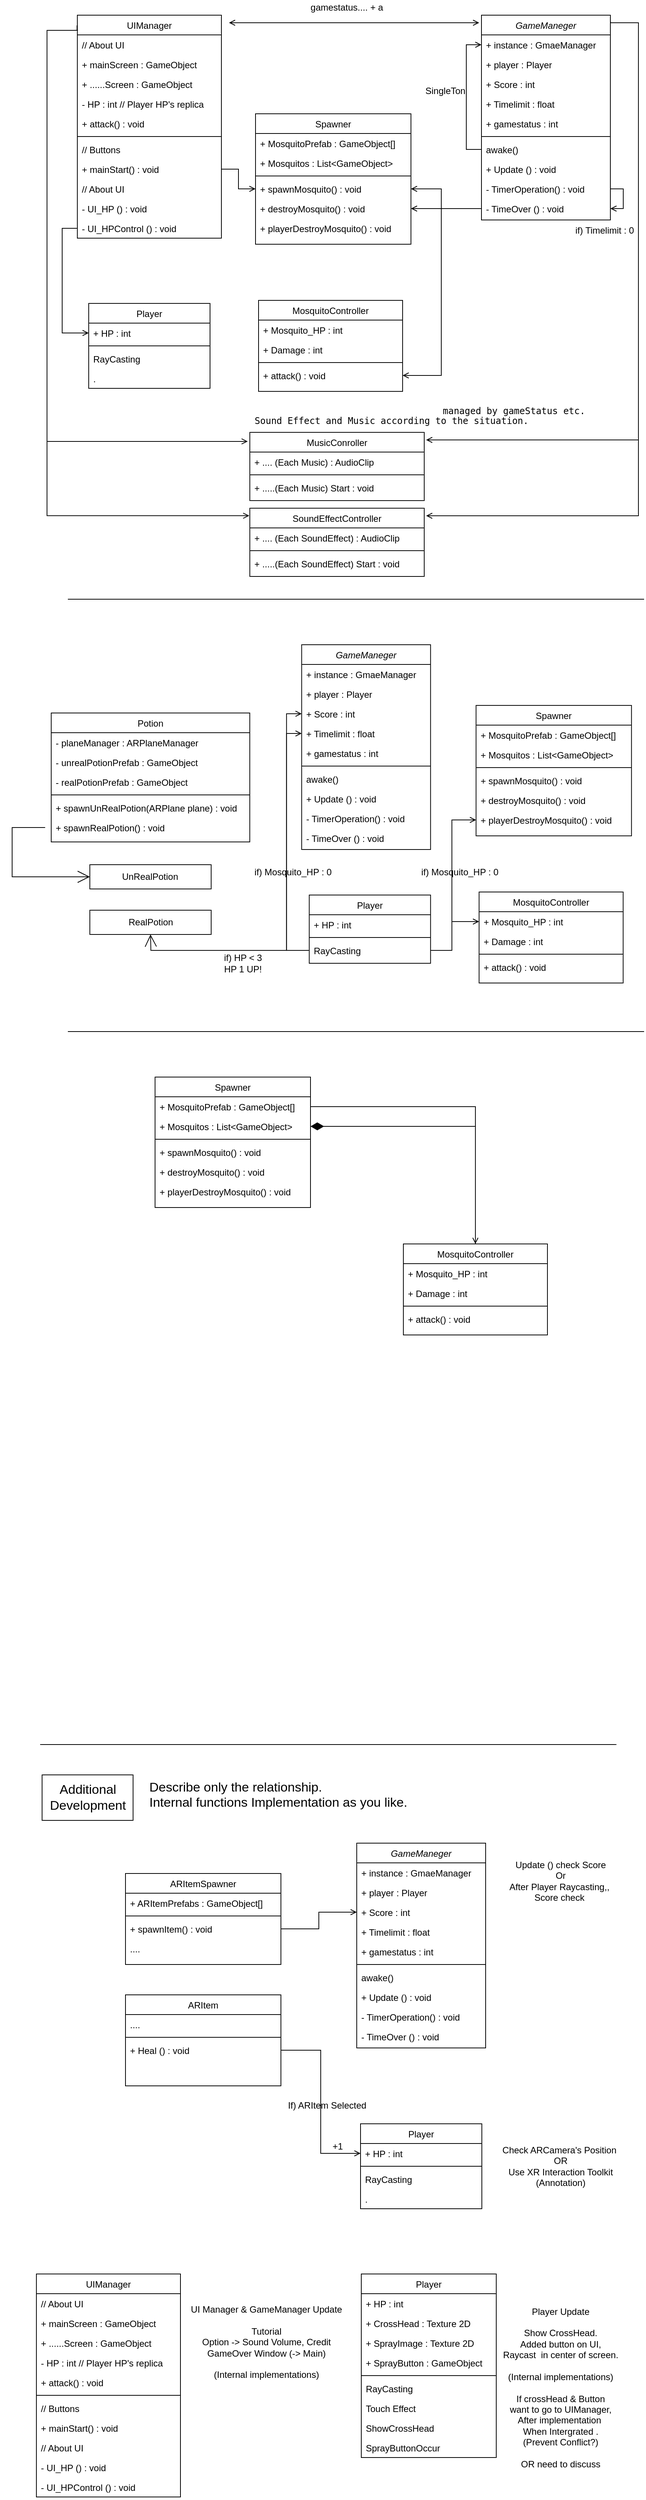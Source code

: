 <mxfile version="17.4.6" type="device"><diagram id="C5RBs43oDa-KdzZeNtuy" name="Page-1"><mxGraphModel dx="1873" dy="963" grid="1" gridSize="10" guides="1" tooltips="1" connect="1" arrows="1" fold="1" page="1" pageScale="1" pageWidth="827" pageHeight="1169" math="0" shadow="0"><root><mxCell id="WIyWlLk6GJQsqaUBKTNV-0"/><mxCell id="WIyWlLk6GJQsqaUBKTNV-1" parent="WIyWlLk6GJQsqaUBKTNV-0"/><mxCell id="GzwXO7MtgeSFmFhWoJZB-12" value="GameManeger" style="swimlane;fontStyle=2;align=center;verticalAlign=top;childLayout=stackLayout;horizontal=1;startSize=26;horizontalStack=0;resizeParent=1;resizeLast=0;collapsible=1;marginBottom=0;rounded=0;shadow=0;strokeWidth=1;" parent="WIyWlLk6GJQsqaUBKTNV-1" vertex="1"><mxGeometry x="613" y="60" width="170" height="270" as="geometry"><mxRectangle x="230" y="140" width="160" height="26" as="alternateBounds"/></mxGeometry></mxCell><mxCell id="_W3kOw1v5dfcU3auo6N9-0" style="edgeStyle=orthogonalEdgeStyle;rounded=0;orthogonalLoop=1;jettySize=auto;html=1;entryX=0;entryY=0.5;entryDx=0;entryDy=0;startArrow=open;startFill=0;endArrow=none;endFill=0;" parent="GzwXO7MtgeSFmFhWoJZB-12" source="GzwXO7MtgeSFmFhWoJZB-13" target="GzwXO7MtgeSFmFhWoJZB-19" edge="1"><mxGeometry relative="1" as="geometry"/></mxCell><mxCell id="GzwXO7MtgeSFmFhWoJZB-13" value="+ instance : GmaeManager" style="text;align=left;verticalAlign=top;spacingLeft=4;spacingRight=4;overflow=hidden;rotatable=0;points=[[0,0.5],[1,0.5]];portConstraint=eastwest;rounded=0;shadow=0;html=0;" parent="GzwXO7MtgeSFmFhWoJZB-12" vertex="1"><mxGeometry y="26" width="170" height="26" as="geometry"/></mxCell><mxCell id="GzwXO7MtgeSFmFhWoJZB-14" value="+ player : Player" style="text;align=left;verticalAlign=top;spacingLeft=4;spacingRight=4;overflow=hidden;rotatable=0;points=[[0,0.5],[1,0.5]];portConstraint=eastwest;" parent="GzwXO7MtgeSFmFhWoJZB-12" vertex="1"><mxGeometry y="52" width="170" height="26" as="geometry"/></mxCell><mxCell id="GzwXO7MtgeSFmFhWoJZB-15" value="+ Score : int " style="text;align=left;verticalAlign=top;spacingLeft=4;spacingRight=4;overflow=hidden;rotatable=0;points=[[0,0.5],[1,0.5]];portConstraint=eastwest;rounded=0;shadow=0;html=0;" parent="GzwXO7MtgeSFmFhWoJZB-12" vertex="1"><mxGeometry y="78" width="170" height="26" as="geometry"/></mxCell><mxCell id="GzwXO7MtgeSFmFhWoJZB-16" value="+ Timelimit : float" style="text;align=left;verticalAlign=top;spacingLeft=4;spacingRight=4;overflow=hidden;rotatable=0;points=[[0,0.5],[1,0.5]];portConstraint=eastwest;rounded=0;shadow=0;html=0;" parent="GzwXO7MtgeSFmFhWoJZB-12" vertex="1"><mxGeometry y="104" width="170" height="26" as="geometry"/></mxCell><mxCell id="GzwXO7MtgeSFmFhWoJZB-17" value="+ gamestatus : int" style="text;align=left;verticalAlign=top;spacingLeft=4;spacingRight=4;overflow=hidden;rotatable=0;points=[[0,0.5],[1,0.5]];portConstraint=eastwest;rounded=0;shadow=0;html=0;" parent="GzwXO7MtgeSFmFhWoJZB-12" vertex="1"><mxGeometry y="130" width="170" height="26" as="geometry"/></mxCell><mxCell id="GzwXO7MtgeSFmFhWoJZB-18" value="" style="line;html=1;strokeWidth=1;align=left;verticalAlign=middle;spacingTop=-1;spacingLeft=3;spacingRight=3;rotatable=0;labelPosition=right;points=[];portConstraint=eastwest;" parent="GzwXO7MtgeSFmFhWoJZB-12" vertex="1"><mxGeometry y="156" width="170" height="8" as="geometry"/></mxCell><mxCell id="GzwXO7MtgeSFmFhWoJZB-19" value="awake() &#xA;" style="text;align=left;verticalAlign=top;spacingLeft=4;spacingRight=4;overflow=hidden;rotatable=0;points=[[0,0.5],[1,0.5]];portConstraint=eastwest;" parent="GzwXO7MtgeSFmFhWoJZB-12" vertex="1"><mxGeometry y="164" width="170" height="26" as="geometry"/></mxCell><mxCell id="GzwXO7MtgeSFmFhWoJZB-20" value="+ Update () : void" style="text;align=left;verticalAlign=top;spacingLeft=4;spacingRight=4;overflow=hidden;rotatable=0;points=[[0,0.5],[1,0.5]];portConstraint=eastwest;" parent="GzwXO7MtgeSFmFhWoJZB-12" vertex="1"><mxGeometry y="190" width="170" height="26" as="geometry"/></mxCell><mxCell id="c-_JR8NXMu6_77BY0FN6-17" style="edgeStyle=orthogonalEdgeStyle;rounded=0;orthogonalLoop=1;jettySize=auto;html=1;entryX=1;entryY=0.5;entryDx=0;entryDy=0;startArrow=none;startFill=0;endArrow=open;endFill=0;exitX=1;exitY=0.5;exitDx=0;exitDy=0;" parent="GzwXO7MtgeSFmFhWoJZB-12" source="GzwXO7MtgeSFmFhWoJZB-21" target="GzwXO7MtgeSFmFhWoJZB-22" edge="1"><mxGeometry relative="1" as="geometry"><Array as="points"><mxPoint x="187" y="229"/><mxPoint x="187" y="255"/></Array></mxGeometry></mxCell><mxCell id="GzwXO7MtgeSFmFhWoJZB-21" value="- TimerOperation() : void" style="text;align=left;verticalAlign=top;spacingLeft=4;spacingRight=4;overflow=hidden;rotatable=0;points=[[0,0.5],[1,0.5]];portConstraint=eastwest;" parent="GzwXO7MtgeSFmFhWoJZB-12" vertex="1"><mxGeometry y="216" width="170" height="26" as="geometry"/></mxCell><mxCell id="GzwXO7MtgeSFmFhWoJZB-22" value="- TimeOver () : void" style="text;align=left;verticalAlign=top;spacingLeft=4;spacingRight=4;overflow=hidden;rotatable=0;points=[[0,0.5],[1,0.5]];portConstraint=eastwest;" parent="GzwXO7MtgeSFmFhWoJZB-12" vertex="1"><mxGeometry y="242" width="170" height="26" as="geometry"/></mxCell><mxCell id="GzwXO7MtgeSFmFhWoJZB-24" value="Player" style="swimlane;fontStyle=0;align=center;verticalAlign=top;childLayout=stackLayout;horizontal=1;startSize=26;horizontalStack=0;resizeParent=1;resizeLast=0;collapsible=1;marginBottom=0;rounded=0;shadow=0;strokeWidth=1;" parent="WIyWlLk6GJQsqaUBKTNV-1" vertex="1"><mxGeometry x="95" y="440" width="160" height="112" as="geometry"><mxRectangle x="130" y="380" width="160" height="26" as="alternateBounds"/></mxGeometry></mxCell><mxCell id="GzwXO7MtgeSFmFhWoJZB-25" value="+ HP : int" style="text;align=left;verticalAlign=top;spacingLeft=4;spacingRight=4;overflow=hidden;rotatable=0;points=[[0,0.5],[1,0.5]];portConstraint=eastwest;" parent="GzwXO7MtgeSFmFhWoJZB-24" vertex="1"><mxGeometry y="26" width="160" height="26" as="geometry"/></mxCell><mxCell id="GzwXO7MtgeSFmFhWoJZB-26" value="" style="line;html=1;strokeWidth=1;align=left;verticalAlign=middle;spacingTop=-1;spacingLeft=3;spacingRight=3;rotatable=0;labelPosition=right;points=[];portConstraint=eastwest;" parent="GzwXO7MtgeSFmFhWoJZB-24" vertex="1"><mxGeometry y="52" width="160" height="8" as="geometry"/></mxCell><mxCell id="GzwXO7MtgeSFmFhWoJZB-27" value="RayCasting" style="text;align=left;verticalAlign=top;spacingLeft=4;spacingRight=4;overflow=hidden;rotatable=0;points=[[0,0.5],[1,0.5]];portConstraint=eastwest;" parent="GzwXO7MtgeSFmFhWoJZB-24" vertex="1"><mxGeometry y="60" width="160" height="26" as="geometry"/></mxCell><mxCell id="GzwXO7MtgeSFmFhWoJZB-28" value="." style="text;align=left;verticalAlign=top;spacingLeft=4;spacingRight=4;overflow=hidden;rotatable=0;points=[[0,0.5],[1,0.5]];portConstraint=eastwest;" parent="GzwXO7MtgeSFmFhWoJZB-24" vertex="1"><mxGeometry y="86" width="160" height="26" as="geometry"/></mxCell><mxCell id="GzwXO7MtgeSFmFhWoJZB-29" value="MosquitoController" style="swimlane;fontStyle=0;align=center;verticalAlign=top;childLayout=stackLayout;horizontal=1;startSize=26;horizontalStack=0;resizeParent=1;resizeLast=0;collapsible=1;marginBottom=0;rounded=0;shadow=0;strokeWidth=1;" parent="WIyWlLk6GJQsqaUBKTNV-1" vertex="1"><mxGeometry x="319" y="436" width="190" height="120" as="geometry"><mxRectangle x="340" y="380" width="170" height="26" as="alternateBounds"/></mxGeometry></mxCell><mxCell id="GzwXO7MtgeSFmFhWoJZB-30" value="+ Mosquito_HP : int" style="text;align=left;verticalAlign=top;spacingLeft=4;spacingRight=4;overflow=hidden;rotatable=0;points=[[0,0.5],[1,0.5]];portConstraint=eastwest;" parent="GzwXO7MtgeSFmFhWoJZB-29" vertex="1"><mxGeometry y="26" width="190" height="26" as="geometry"/></mxCell><mxCell id="GzwXO7MtgeSFmFhWoJZB-31" value="+ Damage : int" style="text;align=left;verticalAlign=top;spacingLeft=4;spacingRight=4;overflow=hidden;rotatable=0;points=[[0,0.5],[1,0.5]];portConstraint=eastwest;" parent="GzwXO7MtgeSFmFhWoJZB-29" vertex="1"><mxGeometry y="52" width="190" height="26" as="geometry"/></mxCell><mxCell id="GzwXO7MtgeSFmFhWoJZB-32" value="" style="line;html=1;strokeWidth=1;align=left;verticalAlign=middle;spacingTop=-1;spacingLeft=3;spacingRight=3;rotatable=0;labelPosition=right;points=[];portConstraint=eastwest;" parent="GzwXO7MtgeSFmFhWoJZB-29" vertex="1"><mxGeometry y="78" width="190" height="8" as="geometry"/></mxCell><mxCell id="GzwXO7MtgeSFmFhWoJZB-33" value="+ attack() : void" style="text;align=left;verticalAlign=top;spacingLeft=4;spacingRight=4;overflow=hidden;rotatable=0;points=[[0,0.5],[1,0.5]];portConstraint=eastwest;" parent="GzwXO7MtgeSFmFhWoJZB-29" vertex="1"><mxGeometry y="86" width="190" height="26" as="geometry"/></mxCell><mxCell id="GzwXO7MtgeSFmFhWoJZB-43" value="if) Timelimit : 0" style="text;html=1;align=center;verticalAlign=middle;resizable=0;points=[];autosize=1;strokeColor=none;fillColor=none;" parent="WIyWlLk6GJQsqaUBKTNV-1" vertex="1"><mxGeometry x="730" y="334" width="90" height="20" as="geometry"/></mxCell><mxCell id="_W3kOw1v5dfcU3auo6N9-1" value="SingleTon" style="text;html=1;align=center;verticalAlign=middle;resizable=0;points=[];autosize=1;strokeColor=none;fillColor=none;" parent="WIyWlLk6GJQsqaUBKTNV-1" vertex="1"><mxGeometry x="530" y="150" width="70" height="20" as="geometry"/></mxCell><mxCell id="_W3kOw1v5dfcU3auo6N9-4" value="UIManager" style="swimlane;fontStyle=0;align=center;verticalAlign=top;childLayout=stackLayout;horizontal=1;startSize=26;horizontalStack=0;resizeParent=1;resizeLast=0;collapsible=1;marginBottom=0;rounded=0;shadow=0;strokeWidth=1;" parent="WIyWlLk6GJQsqaUBKTNV-1" vertex="1"><mxGeometry x="80" y="60" width="190" height="294" as="geometry"><mxRectangle x="340" y="380" width="170" height="26" as="alternateBounds"/></mxGeometry></mxCell><mxCell id="_W3kOw1v5dfcU3auo6N9-5" value="// About UI" style="text;align=left;verticalAlign=top;spacingLeft=4;spacingRight=4;overflow=hidden;rotatable=0;points=[[0,0.5],[1,0.5]];portConstraint=eastwest;" parent="_W3kOw1v5dfcU3auo6N9-4" vertex="1"><mxGeometry y="26" width="190" height="26" as="geometry"/></mxCell><mxCell id="_W3kOw1v5dfcU3auo6N9-6" value="+ mainScreen : GameObject" style="text;align=left;verticalAlign=top;spacingLeft=4;spacingRight=4;overflow=hidden;rotatable=0;points=[[0,0.5],[1,0.5]];portConstraint=eastwest;" parent="_W3kOw1v5dfcU3auo6N9-4" vertex="1"><mxGeometry y="52" width="190" height="26" as="geometry"/></mxCell><mxCell id="_W3kOw1v5dfcU3auo6N9-8" value="+ ......Screen : GameObject " style="text;align=left;verticalAlign=top;spacingLeft=4;spacingRight=4;overflow=hidden;rotatable=0;points=[[0,0.5],[1,0.5]];portConstraint=eastwest;" parent="_W3kOw1v5dfcU3auo6N9-4" vertex="1"><mxGeometry y="78" width="190" height="26" as="geometry"/></mxCell><mxCell id="_W3kOw1v5dfcU3auo6N9-10" value="- HP : int // Player HP's replica" style="text;align=left;verticalAlign=top;spacingLeft=4;spacingRight=4;overflow=hidden;rotatable=0;points=[[0,0.5],[1,0.5]];portConstraint=eastwest;" parent="_W3kOw1v5dfcU3auo6N9-4" vertex="1"><mxGeometry y="104" width="190" height="26" as="geometry"/></mxCell><mxCell id="_W3kOw1v5dfcU3auo6N9-11" value="+ attack() : void" style="text;align=left;verticalAlign=top;spacingLeft=4;spacingRight=4;overflow=hidden;rotatable=0;points=[[0,0.5],[1,0.5]];portConstraint=eastwest;" parent="_W3kOw1v5dfcU3auo6N9-4" vertex="1"><mxGeometry y="130" width="190" height="26" as="geometry"/></mxCell><mxCell id="_W3kOw1v5dfcU3auo6N9-7" value="" style="line;html=1;strokeWidth=1;align=left;verticalAlign=middle;spacingTop=-1;spacingLeft=3;spacingRight=3;rotatable=0;labelPosition=right;points=[];portConstraint=eastwest;" parent="_W3kOw1v5dfcU3auo6N9-4" vertex="1"><mxGeometry y="156" width="190" height="8" as="geometry"/></mxCell><mxCell id="_W3kOw1v5dfcU3auo6N9-12" value="// Buttons" style="text;align=left;verticalAlign=top;spacingLeft=4;spacingRight=4;overflow=hidden;rotatable=0;points=[[0,0.5],[1,0.5]];portConstraint=eastwest;" parent="_W3kOw1v5dfcU3auo6N9-4" vertex="1"><mxGeometry y="164" width="190" height="26" as="geometry"/></mxCell><mxCell id="c-_JR8NXMu6_77BY0FN6-9" value="+ mainStart() : void" style="text;align=left;verticalAlign=top;spacingLeft=4;spacingRight=4;overflow=hidden;rotatable=0;points=[[0,0.5],[1,0.5]];portConstraint=eastwest;" parent="_W3kOw1v5dfcU3auo6N9-4" vertex="1"><mxGeometry y="190" width="190" height="26" as="geometry"/></mxCell><mxCell id="_W3kOw1v5dfcU3auo6N9-14" value="// About UI" style="text;align=left;verticalAlign=top;spacingLeft=4;spacingRight=4;overflow=hidden;rotatable=0;points=[[0,0.5],[1,0.5]];portConstraint=eastwest;" parent="_W3kOw1v5dfcU3auo6N9-4" vertex="1"><mxGeometry y="216" width="190" height="26" as="geometry"/></mxCell><mxCell id="_W3kOw1v5dfcU3auo6N9-15" value="- UI_HP () : void" style="text;align=left;verticalAlign=top;spacingLeft=4;spacingRight=4;overflow=hidden;rotatable=0;points=[[0,0.5],[1,0.5]];portConstraint=eastwest;" parent="_W3kOw1v5dfcU3auo6N9-4" vertex="1"><mxGeometry y="242" width="190" height="26" as="geometry"/></mxCell><mxCell id="_W3kOw1v5dfcU3auo6N9-16" value="- UI_HPControl () : void" style="text;align=left;verticalAlign=top;spacingLeft=4;spacingRight=4;overflow=hidden;rotatable=0;points=[[0,0.5],[1,0.5]];portConstraint=eastwest;" parent="_W3kOw1v5dfcU3auo6N9-4" vertex="1"><mxGeometry y="268" width="190" height="26" as="geometry"/></mxCell><mxCell id="c-_JR8NXMu6_77BY0FN6-0" value="gamestatus.... + a" style="text;html=1;align=center;verticalAlign=middle;resizable=0;points=[];autosize=1;strokeColor=none;fillColor=none;" parent="WIyWlLk6GJQsqaUBKTNV-1" vertex="1"><mxGeometry x="380" y="40" width="110" height="20" as="geometry"/></mxCell><mxCell id="c-_JR8NXMu6_77BY0FN6-1" style="edgeStyle=orthogonalEdgeStyle;rounded=0;orthogonalLoop=1;jettySize=auto;html=1;entryX=0;entryY=0.5;entryDx=0;entryDy=0;startArrow=none;startFill=0;endArrow=open;endFill=0;" parent="WIyWlLk6GJQsqaUBKTNV-1" source="_W3kOw1v5dfcU3auo6N9-16" target="GzwXO7MtgeSFmFhWoJZB-25" edge="1"><mxGeometry relative="1" as="geometry"/></mxCell><mxCell id="c-_JR8NXMu6_77BY0FN6-2" value="Spawner" style="swimlane;fontStyle=0;align=center;verticalAlign=top;childLayout=stackLayout;horizontal=1;startSize=26;horizontalStack=0;resizeParent=1;resizeLast=0;collapsible=1;marginBottom=0;rounded=0;shadow=0;strokeWidth=1;" parent="WIyWlLk6GJQsqaUBKTNV-1" vertex="1"><mxGeometry x="315" y="190" width="205" height="172" as="geometry"><mxRectangle x="550" y="140" width="160" height="26" as="alternateBounds"/></mxGeometry></mxCell><mxCell id="c-_JR8NXMu6_77BY0FN6-3" value="+ MosquitoPrefab : GameObject[]" style="text;align=left;verticalAlign=top;spacingLeft=4;spacingRight=4;overflow=hidden;rotatable=0;points=[[0,0.5],[1,0.5]];portConstraint=eastwest;rounded=0;shadow=0;html=0;" parent="c-_JR8NXMu6_77BY0FN6-2" vertex="1"><mxGeometry y="26" width="205" height="26" as="geometry"/></mxCell><mxCell id="c-_JR8NXMu6_77BY0FN6-4" value="+ Mosquitos : List&lt;GameObject&gt;" style="text;align=left;verticalAlign=top;spacingLeft=4;spacingRight=4;overflow=hidden;rotatable=0;points=[[0,0.5],[1,0.5]];portConstraint=eastwest;" parent="c-_JR8NXMu6_77BY0FN6-2" vertex="1"><mxGeometry y="52" width="205" height="26" as="geometry"/></mxCell><mxCell id="c-_JR8NXMu6_77BY0FN6-5" value="" style="line;html=1;strokeWidth=1;align=left;verticalAlign=middle;spacingTop=-1;spacingLeft=3;spacingRight=3;rotatable=0;labelPosition=right;points=[];portConstraint=eastwest;" parent="c-_JR8NXMu6_77BY0FN6-2" vertex="1"><mxGeometry y="78" width="205" height="8" as="geometry"/></mxCell><mxCell id="c-_JR8NXMu6_77BY0FN6-6" value="+ spawnMosquito() : void" style="text;align=left;verticalAlign=top;spacingLeft=4;spacingRight=4;overflow=hidden;rotatable=0;points=[[0,0.5],[1,0.5]];portConstraint=eastwest;" parent="c-_JR8NXMu6_77BY0FN6-2" vertex="1"><mxGeometry y="86" width="205" height="26" as="geometry"/></mxCell><mxCell id="c-_JR8NXMu6_77BY0FN6-7" value="+ destroyMosquito() : void" style="text;align=left;verticalAlign=top;spacingLeft=4;spacingRight=4;overflow=hidden;rotatable=0;points=[[0,0.5],[1,0.5]];portConstraint=eastwest;" parent="c-_JR8NXMu6_77BY0FN6-2" vertex="1"><mxGeometry y="112" width="205" height="26" as="geometry"/></mxCell><mxCell id="c-_JR8NXMu6_77BY0FN6-8" value="+ playerDestroyMosquito() : void" style="text;align=left;verticalAlign=top;spacingLeft=4;spacingRight=4;overflow=hidden;rotatable=0;points=[[0,0.5],[1,0.5]];portConstraint=eastwest;" parent="c-_JR8NXMu6_77BY0FN6-2" vertex="1"><mxGeometry y="138" width="205" height="26" as="geometry"/></mxCell><mxCell id="c-_JR8NXMu6_77BY0FN6-10" style="edgeStyle=orthogonalEdgeStyle;rounded=0;orthogonalLoop=1;jettySize=auto;html=1;startArrow=none;startFill=0;endArrow=open;endFill=0;" parent="WIyWlLk6GJQsqaUBKTNV-1" source="c-_JR8NXMu6_77BY0FN6-9" target="c-_JR8NXMu6_77BY0FN6-6" edge="1"><mxGeometry relative="1" as="geometry"/></mxCell><mxCell id="c-_JR8NXMu6_77BY0FN6-13" value="" style="endArrow=open;startArrow=open;html=1;rounded=0;startFill=0;endFill=0;" parent="WIyWlLk6GJQsqaUBKTNV-1" edge="1"><mxGeometry width="50" height="50" relative="1" as="geometry"><mxPoint x="280" y="70" as="sourcePoint"/><mxPoint x="610" y="70" as="targetPoint"/></mxGeometry></mxCell><mxCell id="c-_JR8NXMu6_77BY0FN6-20" style="edgeStyle=orthogonalEdgeStyle;rounded=0;orthogonalLoop=1;jettySize=auto;html=1;entryX=1;entryY=0.5;entryDx=0;entryDy=0;startArrow=none;startFill=0;endArrow=open;endFill=0;" parent="WIyWlLk6GJQsqaUBKTNV-1" source="GzwXO7MtgeSFmFhWoJZB-22" target="c-_JR8NXMu6_77BY0FN6-7" edge="1"><mxGeometry relative="1" as="geometry"/></mxCell><mxCell id="c-_JR8NXMu6_77BY0FN6-21" style="edgeStyle=orthogonalEdgeStyle;rounded=0;orthogonalLoop=1;jettySize=auto;html=1;entryX=1;entryY=0.5;entryDx=0;entryDy=0;startArrow=none;startFill=0;endArrow=open;endFill=0;" parent="WIyWlLk6GJQsqaUBKTNV-1" source="GzwXO7MtgeSFmFhWoJZB-22" target="c-_JR8NXMu6_77BY0FN6-6" edge="1"><mxGeometry relative="1" as="geometry"><Array as="points"><mxPoint x="560" y="315"/><mxPoint x="560" y="289"/></Array></mxGeometry></mxCell><mxCell id="c-_JR8NXMu6_77BY0FN6-22" style="edgeStyle=orthogonalEdgeStyle;rounded=0;orthogonalLoop=1;jettySize=auto;html=1;exitX=0;exitY=0.5;exitDx=0;exitDy=0;entryX=1;entryY=0.5;entryDx=0;entryDy=0;startArrow=none;startFill=0;endArrow=open;endFill=0;" parent="WIyWlLk6GJQsqaUBKTNV-1" source="GzwXO7MtgeSFmFhWoJZB-22" target="GzwXO7MtgeSFmFhWoJZB-33" edge="1"><mxGeometry relative="1" as="geometry"><Array as="points"><mxPoint x="560" y="315"/><mxPoint x="560" y="535"/></Array></mxGeometry></mxCell><mxCell id="c-_JR8NXMu6_77BY0FN6-24" value="GameManeger" style="swimlane;fontStyle=2;align=center;verticalAlign=top;childLayout=stackLayout;horizontal=1;startSize=26;horizontalStack=0;resizeParent=1;resizeLast=0;collapsible=1;marginBottom=0;rounded=0;shadow=0;strokeWidth=1;" parent="WIyWlLk6GJQsqaUBKTNV-1" vertex="1"><mxGeometry x="375.86" y="890" width="170" height="270" as="geometry"><mxRectangle x="230" y="140" width="160" height="26" as="alternateBounds"/></mxGeometry></mxCell><mxCell id="c-_JR8NXMu6_77BY0FN6-26" value="+ instance : GmaeManager" style="text;align=left;verticalAlign=top;spacingLeft=4;spacingRight=4;overflow=hidden;rotatable=0;points=[[0,0.5],[1,0.5]];portConstraint=eastwest;rounded=0;shadow=0;html=0;" parent="c-_JR8NXMu6_77BY0FN6-24" vertex="1"><mxGeometry y="26" width="170" height="26" as="geometry"/></mxCell><mxCell id="c-_JR8NXMu6_77BY0FN6-27" value="+ player : Player" style="text;align=left;verticalAlign=top;spacingLeft=4;spacingRight=4;overflow=hidden;rotatable=0;points=[[0,0.5],[1,0.5]];portConstraint=eastwest;" parent="c-_JR8NXMu6_77BY0FN6-24" vertex="1"><mxGeometry y="52" width="170" height="26" as="geometry"/></mxCell><mxCell id="c-_JR8NXMu6_77BY0FN6-28" value="+ Score : int " style="text;align=left;verticalAlign=top;spacingLeft=4;spacingRight=4;overflow=hidden;rotatable=0;points=[[0,0.5],[1,0.5]];portConstraint=eastwest;rounded=0;shadow=0;html=0;" parent="c-_JR8NXMu6_77BY0FN6-24" vertex="1"><mxGeometry y="78" width="170" height="26" as="geometry"/></mxCell><mxCell id="c-_JR8NXMu6_77BY0FN6-29" value="+ Timelimit : float" style="text;align=left;verticalAlign=top;spacingLeft=4;spacingRight=4;overflow=hidden;rotatable=0;points=[[0,0.5],[1,0.5]];portConstraint=eastwest;rounded=0;shadow=0;html=0;" parent="c-_JR8NXMu6_77BY0FN6-24" vertex="1"><mxGeometry y="104" width="170" height="26" as="geometry"/></mxCell><mxCell id="c-_JR8NXMu6_77BY0FN6-30" value="+ gamestatus : int" style="text;align=left;verticalAlign=top;spacingLeft=4;spacingRight=4;overflow=hidden;rotatable=0;points=[[0,0.5],[1,0.5]];portConstraint=eastwest;rounded=0;shadow=0;html=0;" parent="c-_JR8NXMu6_77BY0FN6-24" vertex="1"><mxGeometry y="130" width="170" height="26" as="geometry"/></mxCell><mxCell id="c-_JR8NXMu6_77BY0FN6-31" value="" style="line;html=1;strokeWidth=1;align=left;verticalAlign=middle;spacingTop=-1;spacingLeft=3;spacingRight=3;rotatable=0;labelPosition=right;points=[];portConstraint=eastwest;" parent="c-_JR8NXMu6_77BY0FN6-24" vertex="1"><mxGeometry y="156" width="170" height="8" as="geometry"/></mxCell><mxCell id="c-_JR8NXMu6_77BY0FN6-32" value="awake() &#xA;" style="text;align=left;verticalAlign=top;spacingLeft=4;spacingRight=4;overflow=hidden;rotatable=0;points=[[0,0.5],[1,0.5]];portConstraint=eastwest;" parent="c-_JR8NXMu6_77BY0FN6-24" vertex="1"><mxGeometry y="164" width="170" height="26" as="geometry"/></mxCell><mxCell id="c-_JR8NXMu6_77BY0FN6-33" value="+ Update () : void" style="text;align=left;verticalAlign=top;spacingLeft=4;spacingRight=4;overflow=hidden;rotatable=0;points=[[0,0.5],[1,0.5]];portConstraint=eastwest;" parent="c-_JR8NXMu6_77BY0FN6-24" vertex="1"><mxGeometry y="190" width="170" height="26" as="geometry"/></mxCell><mxCell id="c-_JR8NXMu6_77BY0FN6-35" value="- TimerOperation() : void" style="text;align=left;verticalAlign=top;spacingLeft=4;spacingRight=4;overflow=hidden;rotatable=0;points=[[0,0.5],[1,0.5]];portConstraint=eastwest;" parent="c-_JR8NXMu6_77BY0FN6-24" vertex="1"><mxGeometry y="216" width="170" height="26" as="geometry"/></mxCell><mxCell id="c-_JR8NXMu6_77BY0FN6-36" value="- TimeOver () : void" style="text;align=left;verticalAlign=top;spacingLeft=4;spacingRight=4;overflow=hidden;rotatable=0;points=[[0,0.5],[1,0.5]];portConstraint=eastwest;" parent="c-_JR8NXMu6_77BY0FN6-24" vertex="1"><mxGeometry y="242" width="170" height="26" as="geometry"/></mxCell><mxCell id="c-_JR8NXMu6_77BY0FN6-37" value="Player" style="swimlane;fontStyle=0;align=center;verticalAlign=top;childLayout=stackLayout;horizontal=1;startSize=26;horizontalStack=0;resizeParent=1;resizeLast=0;collapsible=1;marginBottom=0;rounded=0;shadow=0;strokeWidth=1;" parent="WIyWlLk6GJQsqaUBKTNV-1" vertex="1"><mxGeometry x="385.86" y="1220" width="160" height="90" as="geometry"><mxRectangle x="130" y="380" width="160" height="26" as="alternateBounds"/></mxGeometry></mxCell><mxCell id="c-_JR8NXMu6_77BY0FN6-38" value="+ HP : int" style="text;align=left;verticalAlign=top;spacingLeft=4;spacingRight=4;overflow=hidden;rotatable=0;points=[[0,0.5],[1,0.5]];portConstraint=eastwest;" parent="c-_JR8NXMu6_77BY0FN6-37" vertex="1"><mxGeometry y="26" width="160" height="26" as="geometry"/></mxCell><mxCell id="c-_JR8NXMu6_77BY0FN6-39" value="" style="line;html=1;strokeWidth=1;align=left;verticalAlign=middle;spacingTop=-1;spacingLeft=3;spacingRight=3;rotatable=0;labelPosition=right;points=[];portConstraint=eastwest;" parent="c-_JR8NXMu6_77BY0FN6-37" vertex="1"><mxGeometry y="52" width="160" height="8" as="geometry"/></mxCell><mxCell id="c-_JR8NXMu6_77BY0FN6-40" value="RayCasting" style="text;align=left;verticalAlign=top;spacingLeft=4;spacingRight=4;overflow=hidden;rotatable=0;points=[[0,0.5],[1,0.5]];portConstraint=eastwest;" parent="c-_JR8NXMu6_77BY0FN6-37" vertex="1"><mxGeometry y="60" width="160" height="26" as="geometry"/></mxCell><mxCell id="c-_JR8NXMu6_77BY0FN6-42" value="MosquitoController" style="swimlane;fontStyle=0;align=center;verticalAlign=top;childLayout=stackLayout;horizontal=1;startSize=26;horizontalStack=0;resizeParent=1;resizeLast=0;collapsible=1;marginBottom=0;rounded=0;shadow=0;strokeWidth=1;" parent="WIyWlLk6GJQsqaUBKTNV-1" vertex="1"><mxGeometry x="609.86" y="1216" width="190" height="120" as="geometry"><mxRectangle x="340" y="380" width="170" height="26" as="alternateBounds"/></mxGeometry></mxCell><mxCell id="c-_JR8NXMu6_77BY0FN6-43" value="+ Mosquito_HP : int" style="text;align=left;verticalAlign=top;spacingLeft=4;spacingRight=4;overflow=hidden;rotatable=0;points=[[0,0.5],[1,0.5]];portConstraint=eastwest;" parent="c-_JR8NXMu6_77BY0FN6-42" vertex="1"><mxGeometry y="26" width="190" height="26" as="geometry"/></mxCell><mxCell id="c-_JR8NXMu6_77BY0FN6-44" value="+ Damage : int" style="text;align=left;verticalAlign=top;spacingLeft=4;spacingRight=4;overflow=hidden;rotatable=0;points=[[0,0.5],[1,0.5]];portConstraint=eastwest;" parent="c-_JR8NXMu6_77BY0FN6-42" vertex="1"><mxGeometry y="52" width="190" height="26" as="geometry"/></mxCell><mxCell id="c-_JR8NXMu6_77BY0FN6-45" value="" style="line;html=1;strokeWidth=1;align=left;verticalAlign=middle;spacingTop=-1;spacingLeft=3;spacingRight=3;rotatable=0;labelPosition=right;points=[];portConstraint=eastwest;" parent="c-_JR8NXMu6_77BY0FN6-42" vertex="1"><mxGeometry y="78" width="190" height="8" as="geometry"/></mxCell><mxCell id="c-_JR8NXMu6_77BY0FN6-46" value="+ attack() : void" style="text;align=left;verticalAlign=top;spacingLeft=4;spacingRight=4;overflow=hidden;rotatable=0;points=[[0,0.5],[1,0.5]];portConstraint=eastwest;" parent="c-_JR8NXMu6_77BY0FN6-42" vertex="1"><mxGeometry y="86" width="190" height="26" as="geometry"/></mxCell><mxCell id="c-_JR8NXMu6_77BY0FN6-63" value="Spawner" style="swimlane;fontStyle=0;align=center;verticalAlign=top;childLayout=stackLayout;horizontal=1;startSize=26;horizontalStack=0;resizeParent=1;resizeLast=0;collapsible=1;marginBottom=0;rounded=0;shadow=0;strokeWidth=1;" parent="WIyWlLk6GJQsqaUBKTNV-1" vertex="1"><mxGeometry x="605.86" y="970" width="205" height="172" as="geometry"><mxRectangle x="550" y="140" width="160" height="26" as="alternateBounds"/></mxGeometry></mxCell><mxCell id="c-_JR8NXMu6_77BY0FN6-64" value="+ MosquitoPrefab : GameObject[]" style="text;align=left;verticalAlign=top;spacingLeft=4;spacingRight=4;overflow=hidden;rotatable=0;points=[[0,0.5],[1,0.5]];portConstraint=eastwest;rounded=0;shadow=0;html=0;" parent="c-_JR8NXMu6_77BY0FN6-63" vertex="1"><mxGeometry y="26" width="205" height="26" as="geometry"/></mxCell><mxCell id="c-_JR8NXMu6_77BY0FN6-65" value="+ Mosquitos : List&lt;GameObject&gt;" style="text;align=left;verticalAlign=top;spacingLeft=4;spacingRight=4;overflow=hidden;rotatable=0;points=[[0,0.5],[1,0.5]];portConstraint=eastwest;" parent="c-_JR8NXMu6_77BY0FN6-63" vertex="1"><mxGeometry y="52" width="205" height="26" as="geometry"/></mxCell><mxCell id="c-_JR8NXMu6_77BY0FN6-66" value="" style="line;html=1;strokeWidth=1;align=left;verticalAlign=middle;spacingTop=-1;spacingLeft=3;spacingRight=3;rotatable=0;labelPosition=right;points=[];portConstraint=eastwest;" parent="c-_JR8NXMu6_77BY0FN6-63" vertex="1"><mxGeometry y="78" width="205" height="8" as="geometry"/></mxCell><mxCell id="c-_JR8NXMu6_77BY0FN6-67" value="+ spawnMosquito() : void" style="text;align=left;verticalAlign=top;spacingLeft=4;spacingRight=4;overflow=hidden;rotatable=0;points=[[0,0.5],[1,0.5]];portConstraint=eastwest;" parent="c-_JR8NXMu6_77BY0FN6-63" vertex="1"><mxGeometry y="86" width="205" height="26" as="geometry"/></mxCell><mxCell id="c-_JR8NXMu6_77BY0FN6-68" value="+ destroyMosquito() : void" style="text;align=left;verticalAlign=top;spacingLeft=4;spacingRight=4;overflow=hidden;rotatable=0;points=[[0,0.5],[1,0.5]];portConstraint=eastwest;" parent="c-_JR8NXMu6_77BY0FN6-63" vertex="1"><mxGeometry y="112" width="205" height="26" as="geometry"/></mxCell><mxCell id="c-_JR8NXMu6_77BY0FN6-69" value="+ playerDestroyMosquito() : void" style="text;align=left;verticalAlign=top;spacingLeft=4;spacingRight=4;overflow=hidden;rotatable=0;points=[[0,0.5],[1,0.5]];portConstraint=eastwest;" parent="c-_JR8NXMu6_77BY0FN6-63" vertex="1"><mxGeometry y="138" width="205" height="26" as="geometry"/></mxCell><mxCell id="c-_JR8NXMu6_77BY0FN6-75" style="edgeStyle=orthogonalEdgeStyle;rounded=0;orthogonalLoop=1;jettySize=auto;html=1;entryX=0;entryY=0.5;entryDx=0;entryDy=0;startArrow=none;startFill=0;endArrow=open;endFill=0;" parent="WIyWlLk6GJQsqaUBKTNV-1" source="c-_JR8NXMu6_77BY0FN6-40" target="c-_JR8NXMu6_77BY0FN6-43" edge="1"><mxGeometry relative="1" as="geometry"><Array as="points"><mxPoint x="574" y="1293"/><mxPoint x="574" y="1255"/></Array></mxGeometry></mxCell><mxCell id="c-_JR8NXMu6_77BY0FN6-77" style="edgeStyle=orthogonalEdgeStyle;rounded=0;orthogonalLoop=1;jettySize=auto;html=1;entryX=0;entryY=0.5;entryDx=0;entryDy=0;startArrow=none;startFill=0;endArrow=open;endFill=0;" parent="WIyWlLk6GJQsqaUBKTNV-1" source="c-_JR8NXMu6_77BY0FN6-40" target="c-_JR8NXMu6_77BY0FN6-28" edge="1"><mxGeometry relative="1" as="geometry"/></mxCell><mxCell id="c-_JR8NXMu6_77BY0FN6-78" style="edgeStyle=orthogonalEdgeStyle;rounded=0;orthogonalLoop=1;jettySize=auto;html=1;entryX=0;entryY=0.5;entryDx=0;entryDy=0;startArrow=none;startFill=0;endArrow=open;endFill=0;" parent="WIyWlLk6GJQsqaUBKTNV-1" source="c-_JR8NXMu6_77BY0FN6-40" target="c-_JR8NXMu6_77BY0FN6-69" edge="1"><mxGeometry relative="1" as="geometry"><Array as="points"><mxPoint x="574" y="1293"/><mxPoint x="574" y="1121"/></Array></mxGeometry></mxCell><mxCell id="c-_JR8NXMu6_77BY0FN6-79" value="if) Mosquito_HP : 0" style="text;html=1;align=center;verticalAlign=middle;resizable=0;points=[];autosize=1;strokeColor=none;fillColor=none;" parent="WIyWlLk6GJQsqaUBKTNV-1" vertex="1"><mxGeometry x="304" y="1180" width="120" height="20" as="geometry"/></mxCell><mxCell id="c-_JR8NXMu6_77BY0FN6-80" value="if) Mosquito_HP : 0" style="text;html=1;align=center;verticalAlign=middle;resizable=0;points=[];autosize=1;strokeColor=none;fillColor=none;" parent="WIyWlLk6GJQsqaUBKTNV-1" vertex="1"><mxGeometry x="524" y="1180" width="120" height="20" as="geometry"/></mxCell><mxCell id="c-_JR8NXMu6_77BY0FN6-88" style="edgeStyle=orthogonalEdgeStyle;rounded=0;orthogonalLoop=1;jettySize=auto;html=1;entryX=1;entryY=0.5;entryDx=0;entryDy=0;endArrow=diamondThin;endFill=1;strokeWidth=1;endSize=15;" parent="WIyWlLk6GJQsqaUBKTNV-1" source="c-_JR8NXMu6_77BY0FN6-89" target="c-_JR8NXMu6_77BY0FN6-97" edge="1"><mxGeometry relative="1" as="geometry"><mxPoint x="405" y="1565" as="targetPoint"/></mxGeometry></mxCell><mxCell id="c-_JR8NXMu6_77BY0FN6-89" value="MosquitoController" style="swimlane;fontStyle=0;align=center;verticalAlign=top;childLayout=stackLayout;horizontal=1;startSize=26;horizontalStack=0;resizeParent=1;resizeLast=0;collapsible=1;marginBottom=0;rounded=0;shadow=0;strokeWidth=1;" parent="WIyWlLk6GJQsqaUBKTNV-1" vertex="1"><mxGeometry x="510" y="1680" width="190" height="120" as="geometry"><mxRectangle x="340" y="380" width="170" height="26" as="alternateBounds"/></mxGeometry></mxCell><mxCell id="c-_JR8NXMu6_77BY0FN6-90" value="+ Mosquito_HP : int" style="text;align=left;verticalAlign=top;spacingLeft=4;spacingRight=4;overflow=hidden;rotatable=0;points=[[0,0.5],[1,0.5]];portConstraint=eastwest;" parent="c-_JR8NXMu6_77BY0FN6-89" vertex="1"><mxGeometry y="26" width="190" height="26" as="geometry"/></mxCell><mxCell id="c-_JR8NXMu6_77BY0FN6-91" value="+ Damage : int" style="text;align=left;verticalAlign=top;spacingLeft=4;spacingRight=4;overflow=hidden;rotatable=0;points=[[0,0.5],[1,0.5]];portConstraint=eastwest;" parent="c-_JR8NXMu6_77BY0FN6-89" vertex="1"><mxGeometry y="52" width="190" height="26" as="geometry"/></mxCell><mxCell id="c-_JR8NXMu6_77BY0FN6-92" value="" style="line;html=1;strokeWidth=1;align=left;verticalAlign=middle;spacingTop=-1;spacingLeft=3;spacingRight=3;rotatable=0;labelPosition=right;points=[];portConstraint=eastwest;" parent="c-_JR8NXMu6_77BY0FN6-89" vertex="1"><mxGeometry y="78" width="190" height="8" as="geometry"/></mxCell><mxCell id="c-_JR8NXMu6_77BY0FN6-93" value="+ attack() : void" style="text;align=left;verticalAlign=top;spacingLeft=4;spacingRight=4;overflow=hidden;rotatable=0;points=[[0,0.5],[1,0.5]];portConstraint=eastwest;" parent="c-_JR8NXMu6_77BY0FN6-89" vertex="1"><mxGeometry y="86" width="190" height="26" as="geometry"/></mxCell><mxCell id="c-_JR8NXMu6_77BY0FN6-94" style="edgeStyle=orthogonalEdgeStyle;rounded=0;orthogonalLoop=1;jettySize=auto;html=1;entryX=0.5;entryY=0;entryDx=0;entryDy=0;endArrow=open;endFill=0;strokeWidth=1;exitX=1;exitY=0.5;exitDx=0;exitDy=0;" parent="WIyWlLk6GJQsqaUBKTNV-1" source="c-_JR8NXMu6_77BY0FN6-96" target="c-_JR8NXMu6_77BY0FN6-89" edge="1"><mxGeometry relative="1" as="geometry"><mxPoint x="405" y="1539" as="sourcePoint"/></mxGeometry></mxCell><mxCell id="c-_JR8NXMu6_77BY0FN6-95" value="Spawner" style="swimlane;fontStyle=0;align=center;verticalAlign=top;childLayout=stackLayout;horizontal=1;startSize=26;horizontalStack=0;resizeParent=1;resizeLast=0;collapsible=1;marginBottom=0;rounded=0;shadow=0;strokeWidth=1;" parent="WIyWlLk6GJQsqaUBKTNV-1" vertex="1"><mxGeometry x="182.5" y="1460" width="205" height="172" as="geometry"><mxRectangle x="550" y="140" width="160" height="26" as="alternateBounds"/></mxGeometry></mxCell><mxCell id="c-_JR8NXMu6_77BY0FN6-96" value="+ MosquitoPrefab : GameObject[]" style="text;align=left;verticalAlign=top;spacingLeft=4;spacingRight=4;overflow=hidden;rotatable=0;points=[[0,0.5],[1,0.5]];portConstraint=eastwest;rounded=0;shadow=0;html=0;" parent="c-_JR8NXMu6_77BY0FN6-95" vertex="1"><mxGeometry y="26" width="205" height="26" as="geometry"/></mxCell><mxCell id="c-_JR8NXMu6_77BY0FN6-97" value="+ Mosquitos : List&lt;GameObject&gt;" style="text;align=left;verticalAlign=top;spacingLeft=4;spacingRight=4;overflow=hidden;rotatable=0;points=[[0,0.5],[1,0.5]];portConstraint=eastwest;" parent="c-_JR8NXMu6_77BY0FN6-95" vertex="1"><mxGeometry y="52" width="205" height="26" as="geometry"/></mxCell><mxCell id="c-_JR8NXMu6_77BY0FN6-98" value="" style="line;html=1;strokeWidth=1;align=left;verticalAlign=middle;spacingTop=-1;spacingLeft=3;spacingRight=3;rotatable=0;labelPosition=right;points=[];portConstraint=eastwest;" parent="c-_JR8NXMu6_77BY0FN6-95" vertex="1"><mxGeometry y="78" width="205" height="8" as="geometry"/></mxCell><mxCell id="c-_JR8NXMu6_77BY0FN6-99" value="+ spawnMosquito() : void" style="text;align=left;verticalAlign=top;spacingLeft=4;spacingRight=4;overflow=hidden;rotatable=0;points=[[0,0.5],[1,0.5]];portConstraint=eastwest;" parent="c-_JR8NXMu6_77BY0FN6-95" vertex="1"><mxGeometry y="86" width="205" height="26" as="geometry"/></mxCell><mxCell id="c-_JR8NXMu6_77BY0FN6-100" value="+ destroyMosquito() : void" style="text;align=left;verticalAlign=top;spacingLeft=4;spacingRight=4;overflow=hidden;rotatable=0;points=[[0,0.5],[1,0.5]];portConstraint=eastwest;" parent="c-_JR8NXMu6_77BY0FN6-95" vertex="1"><mxGeometry y="112" width="205" height="26" as="geometry"/></mxCell><mxCell id="c-_JR8NXMu6_77BY0FN6-101" value="+ playerDestroyMosquito() : void" style="text;align=left;verticalAlign=top;spacingLeft=4;spacingRight=4;overflow=hidden;rotatable=0;points=[[0,0.5],[1,0.5]];portConstraint=eastwest;" parent="c-_JR8NXMu6_77BY0FN6-95" vertex="1"><mxGeometry y="138" width="205" height="26" as="geometry"/></mxCell><mxCell id="c-_JR8NXMu6_77BY0FN6-102" style="edgeStyle=orthogonalEdgeStyle;rounded=0;orthogonalLoop=1;jettySize=auto;html=1;entryX=0;entryY=0.5;entryDx=0;entryDy=0;startArrow=none;startFill=0;endArrow=open;endFill=0;" parent="WIyWlLk6GJQsqaUBKTNV-1" source="c-_JR8NXMu6_77BY0FN6-40" target="c-_JR8NXMu6_77BY0FN6-29" edge="1"><mxGeometry relative="1" as="geometry"/></mxCell><mxCell id="c-_JR8NXMu6_77BY0FN6-103" value="&lt;font style=&quot;font-size: 17px&quot;&gt;Additional Development&lt;/font&gt;" style="rounded=0;whiteSpace=wrap;html=1;" parent="WIyWlLk6GJQsqaUBKTNV-1" vertex="1"><mxGeometry x="33.5" y="2380" width="120" height="60" as="geometry"/></mxCell><mxCell id="c-_JR8NXMu6_77BY0FN6-104" value="" style="endArrow=none;html=1;rounded=0;fontSize=17;" parent="WIyWlLk6GJQsqaUBKTNV-1" edge="1"><mxGeometry width="50" height="50" relative="1" as="geometry"><mxPoint x="67.5" y="1400" as="sourcePoint"/><mxPoint x="827.5" y="1400" as="targetPoint"/></mxGeometry></mxCell><mxCell id="c-_JR8NXMu6_77BY0FN6-105" value="" style="endArrow=none;html=1;rounded=0;fontSize=17;" parent="WIyWlLk6GJQsqaUBKTNV-1" edge="1"><mxGeometry width="50" height="50" relative="1" as="geometry"><mxPoint x="67.5" y="830" as="sourcePoint"/><mxPoint x="827.5" y="830" as="targetPoint"/></mxGeometry></mxCell><mxCell id="c-_JR8NXMu6_77BY0FN6-106" value="" style="endArrow=none;html=1;rounded=0;fontSize=17;" parent="WIyWlLk6GJQsqaUBKTNV-1" edge="1"><mxGeometry width="50" height="50" relative="1" as="geometry"><mxPoint x="31.0" y="2340" as="sourcePoint"/><mxPoint x="791" y="2340" as="targetPoint"/></mxGeometry></mxCell><mxCell id="c-_JR8NXMu6_77BY0FN6-107" value="ARItemSpawner" style="swimlane;fontStyle=0;align=center;verticalAlign=top;childLayout=stackLayout;horizontal=1;startSize=26;horizontalStack=0;resizeParent=1;resizeLast=0;collapsible=1;marginBottom=0;rounded=0;shadow=0;strokeWidth=1;" parent="WIyWlLk6GJQsqaUBKTNV-1" vertex="1"><mxGeometry x="143.5" y="2510" width="205" height="120" as="geometry"><mxRectangle x="550" y="140" width="160" height="26" as="alternateBounds"/></mxGeometry></mxCell><mxCell id="c-_JR8NXMu6_77BY0FN6-108" value="+ ARItemPrefabs : GameObject[]" style="text;align=left;verticalAlign=top;spacingLeft=4;spacingRight=4;overflow=hidden;rotatable=0;points=[[0,0.5],[1,0.5]];portConstraint=eastwest;rounded=0;shadow=0;html=0;" parent="c-_JR8NXMu6_77BY0FN6-107" vertex="1"><mxGeometry y="26" width="205" height="26" as="geometry"/></mxCell><mxCell id="c-_JR8NXMu6_77BY0FN6-110" value="" style="line;html=1;strokeWidth=1;align=left;verticalAlign=middle;spacingTop=-1;spacingLeft=3;spacingRight=3;rotatable=0;labelPosition=right;points=[];portConstraint=eastwest;" parent="c-_JR8NXMu6_77BY0FN6-107" vertex="1"><mxGeometry y="52" width="205" height="8" as="geometry"/></mxCell><mxCell id="c-_JR8NXMu6_77BY0FN6-111" value="+ spawnItem() : void" style="text;align=left;verticalAlign=top;spacingLeft=4;spacingRight=4;overflow=hidden;rotatable=0;points=[[0,0.5],[1,0.5]];portConstraint=eastwest;" parent="c-_JR8NXMu6_77BY0FN6-107" vertex="1"><mxGeometry y="60" width="205" height="26" as="geometry"/></mxCell><mxCell id="c-_JR8NXMu6_77BY0FN6-114" value="...." style="text;align=left;verticalAlign=top;spacingLeft=4;spacingRight=4;overflow=hidden;rotatable=0;points=[[0,0.5],[1,0.5]];portConstraint=eastwest;" parent="c-_JR8NXMu6_77BY0FN6-107" vertex="1"><mxGeometry y="86" width="205" height="26" as="geometry"/></mxCell><mxCell id="c-_JR8NXMu6_77BY0FN6-117" value="ARItem" style="swimlane;fontStyle=0;align=center;verticalAlign=top;childLayout=stackLayout;horizontal=1;startSize=26;horizontalStack=0;resizeParent=1;resizeLast=0;collapsible=1;marginBottom=0;rounded=0;shadow=0;strokeWidth=1;" parent="WIyWlLk6GJQsqaUBKTNV-1" vertex="1"><mxGeometry x="143.5" y="2670" width="205" height="120" as="geometry"><mxRectangle x="550" y="140" width="160" height="26" as="alternateBounds"/></mxGeometry></mxCell><mxCell id="c-_JR8NXMu6_77BY0FN6-121" value="...." style="text;align=left;verticalAlign=top;spacingLeft=4;spacingRight=4;overflow=hidden;rotatable=0;points=[[0,0.5],[1,0.5]];portConstraint=eastwest;" parent="c-_JR8NXMu6_77BY0FN6-117" vertex="1"><mxGeometry y="26" width="205" height="26" as="geometry"/></mxCell><mxCell id="c-_JR8NXMu6_77BY0FN6-119" value="" style="line;html=1;strokeWidth=1;align=left;verticalAlign=middle;spacingTop=-1;spacingLeft=3;spacingRight=3;rotatable=0;labelPosition=right;points=[];portConstraint=eastwest;" parent="c-_JR8NXMu6_77BY0FN6-117" vertex="1"><mxGeometry y="52" width="205" height="8" as="geometry"/></mxCell><mxCell id="c-_JR8NXMu6_77BY0FN6-120" value="+ Heal () : void" style="text;align=left;verticalAlign=top;spacingLeft=4;spacingRight=4;overflow=hidden;rotatable=0;points=[[0,0.5],[1,0.5]];portConstraint=eastwest;" parent="c-_JR8NXMu6_77BY0FN6-117" vertex="1"><mxGeometry y="60" width="205" height="26" as="geometry"/></mxCell><mxCell id="c-_JR8NXMu6_77BY0FN6-122" value="Player" style="swimlane;fontStyle=0;align=center;verticalAlign=top;childLayout=stackLayout;horizontal=1;startSize=26;horizontalStack=0;resizeParent=1;resizeLast=0;collapsible=1;marginBottom=0;rounded=0;shadow=0;strokeWidth=1;" parent="WIyWlLk6GJQsqaUBKTNV-1" vertex="1"><mxGeometry x="453.5" y="2840" width="160" height="112" as="geometry"><mxRectangle x="130" y="380" width="160" height="26" as="alternateBounds"/></mxGeometry></mxCell><mxCell id="c-_JR8NXMu6_77BY0FN6-123" value="+ HP : int" style="text;align=left;verticalAlign=top;spacingLeft=4;spacingRight=4;overflow=hidden;rotatable=0;points=[[0,0.5],[1,0.5]];portConstraint=eastwest;" parent="c-_JR8NXMu6_77BY0FN6-122" vertex="1"><mxGeometry y="26" width="160" height="26" as="geometry"/></mxCell><mxCell id="c-_JR8NXMu6_77BY0FN6-124" value="" style="line;html=1;strokeWidth=1;align=left;verticalAlign=middle;spacingTop=-1;spacingLeft=3;spacingRight=3;rotatable=0;labelPosition=right;points=[];portConstraint=eastwest;" parent="c-_JR8NXMu6_77BY0FN6-122" vertex="1"><mxGeometry y="52" width="160" height="8" as="geometry"/></mxCell><mxCell id="c-_JR8NXMu6_77BY0FN6-125" value="RayCasting" style="text;align=left;verticalAlign=top;spacingLeft=4;spacingRight=4;overflow=hidden;rotatable=0;points=[[0,0.5],[1,0.5]];portConstraint=eastwest;" parent="c-_JR8NXMu6_77BY0FN6-122" vertex="1"><mxGeometry y="60" width="160" height="26" as="geometry"/></mxCell><mxCell id="c-_JR8NXMu6_77BY0FN6-126" value="." style="text;align=left;verticalAlign=top;spacingLeft=4;spacingRight=4;overflow=hidden;rotatable=0;points=[[0,0.5],[1,0.5]];portConstraint=eastwest;" parent="c-_JR8NXMu6_77BY0FN6-122" vertex="1"><mxGeometry y="86" width="160" height="26" as="geometry"/></mxCell><mxCell id="c-_JR8NXMu6_77BY0FN6-127" value="GameManeger" style="swimlane;fontStyle=2;align=center;verticalAlign=top;childLayout=stackLayout;horizontal=1;startSize=26;horizontalStack=0;resizeParent=1;resizeLast=0;collapsible=1;marginBottom=0;rounded=0;shadow=0;strokeWidth=1;" parent="WIyWlLk6GJQsqaUBKTNV-1" vertex="1"><mxGeometry x="448.5" y="2470" width="170" height="270" as="geometry"><mxRectangle x="230" y="140" width="160" height="26" as="alternateBounds"/></mxGeometry></mxCell><mxCell id="c-_JR8NXMu6_77BY0FN6-128" value="+ instance : GmaeManager" style="text;align=left;verticalAlign=top;spacingLeft=4;spacingRight=4;overflow=hidden;rotatable=0;points=[[0,0.5],[1,0.5]];portConstraint=eastwest;rounded=0;shadow=0;html=0;" parent="c-_JR8NXMu6_77BY0FN6-127" vertex="1"><mxGeometry y="26" width="170" height="26" as="geometry"/></mxCell><mxCell id="c-_JR8NXMu6_77BY0FN6-129" value="+ player : Player" style="text;align=left;verticalAlign=top;spacingLeft=4;spacingRight=4;overflow=hidden;rotatable=0;points=[[0,0.5],[1,0.5]];portConstraint=eastwest;" parent="c-_JR8NXMu6_77BY0FN6-127" vertex="1"><mxGeometry y="52" width="170" height="26" as="geometry"/></mxCell><mxCell id="c-_JR8NXMu6_77BY0FN6-130" value="+ Score : int " style="text;align=left;verticalAlign=top;spacingLeft=4;spacingRight=4;overflow=hidden;rotatable=0;points=[[0,0.5],[1,0.5]];portConstraint=eastwest;rounded=0;shadow=0;html=0;" parent="c-_JR8NXMu6_77BY0FN6-127" vertex="1"><mxGeometry y="78" width="170" height="26" as="geometry"/></mxCell><mxCell id="c-_JR8NXMu6_77BY0FN6-131" value="+ Timelimit : float" style="text;align=left;verticalAlign=top;spacingLeft=4;spacingRight=4;overflow=hidden;rotatable=0;points=[[0,0.5],[1,0.5]];portConstraint=eastwest;rounded=0;shadow=0;html=0;" parent="c-_JR8NXMu6_77BY0FN6-127" vertex="1"><mxGeometry y="104" width="170" height="26" as="geometry"/></mxCell><mxCell id="c-_JR8NXMu6_77BY0FN6-132" value="+ gamestatus : int" style="text;align=left;verticalAlign=top;spacingLeft=4;spacingRight=4;overflow=hidden;rotatable=0;points=[[0,0.5],[1,0.5]];portConstraint=eastwest;rounded=0;shadow=0;html=0;" parent="c-_JR8NXMu6_77BY0FN6-127" vertex="1"><mxGeometry y="130" width="170" height="26" as="geometry"/></mxCell><mxCell id="c-_JR8NXMu6_77BY0FN6-133" value="" style="line;html=1;strokeWidth=1;align=left;verticalAlign=middle;spacingTop=-1;spacingLeft=3;spacingRight=3;rotatable=0;labelPosition=right;points=[];portConstraint=eastwest;" parent="c-_JR8NXMu6_77BY0FN6-127" vertex="1"><mxGeometry y="156" width="170" height="8" as="geometry"/></mxCell><mxCell id="c-_JR8NXMu6_77BY0FN6-134" value="awake() &#xA;" style="text;align=left;verticalAlign=top;spacingLeft=4;spacingRight=4;overflow=hidden;rotatable=0;points=[[0,0.5],[1,0.5]];portConstraint=eastwest;" parent="c-_JR8NXMu6_77BY0FN6-127" vertex="1"><mxGeometry y="164" width="170" height="26" as="geometry"/></mxCell><mxCell id="c-_JR8NXMu6_77BY0FN6-135" value="+ Update () : void" style="text;align=left;verticalAlign=top;spacingLeft=4;spacingRight=4;overflow=hidden;rotatable=0;points=[[0,0.5],[1,0.5]];portConstraint=eastwest;" parent="c-_JR8NXMu6_77BY0FN6-127" vertex="1"><mxGeometry y="190" width="170" height="26" as="geometry"/></mxCell><mxCell id="c-_JR8NXMu6_77BY0FN6-136" value="- TimerOperation() : void" style="text;align=left;verticalAlign=top;spacingLeft=4;spacingRight=4;overflow=hidden;rotatable=0;points=[[0,0.5],[1,0.5]];portConstraint=eastwest;" parent="c-_JR8NXMu6_77BY0FN6-127" vertex="1"><mxGeometry y="216" width="170" height="26" as="geometry"/></mxCell><mxCell id="c-_JR8NXMu6_77BY0FN6-137" value="- TimeOver () : void" style="text;align=left;verticalAlign=top;spacingLeft=4;spacingRight=4;overflow=hidden;rotatable=0;points=[[0,0.5],[1,0.5]];portConstraint=eastwest;" parent="c-_JR8NXMu6_77BY0FN6-127" vertex="1"><mxGeometry y="242" width="170" height="26" as="geometry"/></mxCell><mxCell id="c-_JR8NXMu6_77BY0FN6-138" style="edgeStyle=orthogonalEdgeStyle;rounded=0;orthogonalLoop=1;jettySize=auto;html=1;entryX=0;entryY=0.5;entryDx=0;entryDy=0;fontSize=17;startArrow=none;startFill=0;endArrow=open;endFill=0;" parent="WIyWlLk6GJQsqaUBKTNV-1" source="c-_JR8NXMu6_77BY0FN6-111" target="c-_JR8NXMu6_77BY0FN6-130" edge="1"><mxGeometry relative="1" as="geometry"/></mxCell><mxCell id="c-_JR8NXMu6_77BY0FN6-139" value="Update () check Score&lt;br&gt;Or&lt;br&gt;After Player Raycasting,,&amp;nbsp;&lt;br&gt;Score check&amp;nbsp;" style="text;html=1;align=center;verticalAlign=middle;resizable=0;points=[];autosize=1;strokeColor=none;fillColor=none;" parent="WIyWlLk6GJQsqaUBKTNV-1" vertex="1"><mxGeometry x="641.5" y="2490" width="150" height="60" as="geometry"/></mxCell><mxCell id="c-_JR8NXMu6_77BY0FN6-140" value="Check ARCamera's Position&amp;nbsp;&lt;br&gt;OR&lt;br&gt;Use XR Interaction Toolkit&lt;br&gt;(Annotation)" style="text;html=1;align=center;verticalAlign=middle;resizable=0;points=[];autosize=1;strokeColor=none;fillColor=none;" parent="WIyWlLk6GJQsqaUBKTNV-1" vertex="1"><mxGeometry x="631.5" y="2866" width="170" height="60" as="geometry"/></mxCell><mxCell id="c-_JR8NXMu6_77BY0FN6-141" style="edgeStyle=orthogonalEdgeStyle;rounded=0;orthogonalLoop=1;jettySize=auto;html=1;entryX=0;entryY=0.5;entryDx=0;entryDy=0;fontSize=17;startArrow=none;startFill=0;endArrow=open;endFill=0;" parent="WIyWlLk6GJQsqaUBKTNV-1" source="c-_JR8NXMu6_77BY0FN6-120" target="c-_JR8NXMu6_77BY0FN6-123" edge="1"><mxGeometry relative="1" as="geometry"/></mxCell><mxCell id="c-_JR8NXMu6_77BY0FN6-142" value="If) ARItem Selected" style="text;html=1;align=center;verticalAlign=middle;resizable=0;points=[];autosize=1;strokeColor=none;fillColor=none;" parent="WIyWlLk6GJQsqaUBKTNV-1" vertex="1"><mxGeometry x="348.5" y="2806" width="120" height="20" as="geometry"/></mxCell><mxCell id="c-_JR8NXMu6_77BY0FN6-143" value="+1" style="text;html=1;align=center;verticalAlign=middle;resizable=0;points=[];autosize=1;strokeColor=none;fillColor=none;" parent="WIyWlLk6GJQsqaUBKTNV-1" vertex="1"><mxGeometry x="407.5" y="2860" width="30" height="20" as="geometry"/></mxCell><mxCell id="c-_JR8NXMu6_77BY0FN6-144" value="UIManager" style="swimlane;fontStyle=0;align=center;verticalAlign=top;childLayout=stackLayout;horizontal=1;startSize=26;horizontalStack=0;resizeParent=1;resizeLast=0;collapsible=1;marginBottom=0;rounded=0;shadow=0;strokeWidth=1;" parent="WIyWlLk6GJQsqaUBKTNV-1" vertex="1"><mxGeometry x="26" y="3038" width="190" height="294" as="geometry"><mxRectangle x="340" y="380" width="170" height="26" as="alternateBounds"/></mxGeometry></mxCell><mxCell id="c-_JR8NXMu6_77BY0FN6-145" value="// About UI" style="text;align=left;verticalAlign=top;spacingLeft=4;spacingRight=4;overflow=hidden;rotatable=0;points=[[0,0.5],[1,0.5]];portConstraint=eastwest;" parent="c-_JR8NXMu6_77BY0FN6-144" vertex="1"><mxGeometry y="26" width="190" height="26" as="geometry"/></mxCell><mxCell id="c-_JR8NXMu6_77BY0FN6-146" value="+ mainScreen : GameObject" style="text;align=left;verticalAlign=top;spacingLeft=4;spacingRight=4;overflow=hidden;rotatable=0;points=[[0,0.5],[1,0.5]];portConstraint=eastwest;" parent="c-_JR8NXMu6_77BY0FN6-144" vertex="1"><mxGeometry y="52" width="190" height="26" as="geometry"/></mxCell><mxCell id="c-_JR8NXMu6_77BY0FN6-147" value="+ ......Screen : GameObject " style="text;align=left;verticalAlign=top;spacingLeft=4;spacingRight=4;overflow=hidden;rotatable=0;points=[[0,0.5],[1,0.5]];portConstraint=eastwest;" parent="c-_JR8NXMu6_77BY0FN6-144" vertex="1"><mxGeometry y="78" width="190" height="26" as="geometry"/></mxCell><mxCell id="c-_JR8NXMu6_77BY0FN6-148" value="- HP : int // Player HP's replica" style="text;align=left;verticalAlign=top;spacingLeft=4;spacingRight=4;overflow=hidden;rotatable=0;points=[[0,0.5],[1,0.5]];portConstraint=eastwest;" parent="c-_JR8NXMu6_77BY0FN6-144" vertex="1"><mxGeometry y="104" width="190" height="26" as="geometry"/></mxCell><mxCell id="c-_JR8NXMu6_77BY0FN6-149" value="+ attack() : void" style="text;align=left;verticalAlign=top;spacingLeft=4;spacingRight=4;overflow=hidden;rotatable=0;points=[[0,0.5],[1,0.5]];portConstraint=eastwest;" parent="c-_JR8NXMu6_77BY0FN6-144" vertex="1"><mxGeometry y="130" width="190" height="26" as="geometry"/></mxCell><mxCell id="c-_JR8NXMu6_77BY0FN6-150" value="" style="line;html=1;strokeWidth=1;align=left;verticalAlign=middle;spacingTop=-1;spacingLeft=3;spacingRight=3;rotatable=0;labelPosition=right;points=[];portConstraint=eastwest;" parent="c-_JR8NXMu6_77BY0FN6-144" vertex="1"><mxGeometry y="156" width="190" height="8" as="geometry"/></mxCell><mxCell id="c-_JR8NXMu6_77BY0FN6-151" value="// Buttons" style="text;align=left;verticalAlign=top;spacingLeft=4;spacingRight=4;overflow=hidden;rotatable=0;points=[[0,0.5],[1,0.5]];portConstraint=eastwest;" parent="c-_JR8NXMu6_77BY0FN6-144" vertex="1"><mxGeometry y="164" width="190" height="26" as="geometry"/></mxCell><mxCell id="c-_JR8NXMu6_77BY0FN6-152" value="+ mainStart() : void" style="text;align=left;verticalAlign=top;spacingLeft=4;spacingRight=4;overflow=hidden;rotatable=0;points=[[0,0.5],[1,0.5]];portConstraint=eastwest;" parent="c-_JR8NXMu6_77BY0FN6-144" vertex="1"><mxGeometry y="190" width="190" height="26" as="geometry"/></mxCell><mxCell id="c-_JR8NXMu6_77BY0FN6-153" value="// About UI" style="text;align=left;verticalAlign=top;spacingLeft=4;spacingRight=4;overflow=hidden;rotatable=0;points=[[0,0.5],[1,0.5]];portConstraint=eastwest;" parent="c-_JR8NXMu6_77BY0FN6-144" vertex="1"><mxGeometry y="216" width="190" height="26" as="geometry"/></mxCell><mxCell id="c-_JR8NXMu6_77BY0FN6-154" value="- UI_HP () : void" style="text;align=left;verticalAlign=top;spacingLeft=4;spacingRight=4;overflow=hidden;rotatable=0;points=[[0,0.5],[1,0.5]];portConstraint=eastwest;" parent="c-_JR8NXMu6_77BY0FN6-144" vertex="1"><mxGeometry y="242" width="190" height="26" as="geometry"/></mxCell><mxCell id="c-_JR8NXMu6_77BY0FN6-155" value="- UI_HPControl () : void" style="text;align=left;verticalAlign=top;spacingLeft=4;spacingRight=4;overflow=hidden;rotatable=0;points=[[0,0.5],[1,0.5]];portConstraint=eastwest;" parent="c-_JR8NXMu6_77BY0FN6-144" vertex="1"><mxGeometry y="268" width="190" height="26" as="geometry"/></mxCell><mxCell id="c-_JR8NXMu6_77BY0FN6-168" value="UI Manager &amp;amp; GameManager Update&lt;br&gt;&lt;br&gt;Tutorial&lt;br&gt;Option -&amp;gt; Sound Volume, Credit&lt;br&gt;GameOver Window (-&amp;gt; Main)&lt;br&gt;&lt;br&gt;(Internal implementations)" style="text;html=1;align=center;verticalAlign=middle;resizable=0;points=[];autosize=1;strokeColor=none;fillColor=none;" parent="WIyWlLk6GJQsqaUBKTNV-1" vertex="1"><mxGeometry x="223.5" y="3078" width="210" height="100" as="geometry"/></mxCell><mxCell id="c-_JR8NXMu6_77BY0FN6-170" value="Describe only the relationship. &lt;br&gt;Internal functions Implementation as you like." style="text;whiteSpace=wrap;html=1;fontSize=17;" parent="WIyWlLk6GJQsqaUBKTNV-1" vertex="1"><mxGeometry x="172.5" y="2380" width="480" height="40" as="geometry"/></mxCell><mxCell id="c-_JR8NXMu6_77BY0FN6-171" value="Player" style="swimlane;fontStyle=0;align=center;verticalAlign=top;childLayout=stackLayout;horizontal=1;startSize=26;horizontalStack=0;resizeParent=1;resizeLast=0;collapsible=1;marginBottom=0;rounded=0;shadow=0;strokeWidth=1;" parent="WIyWlLk6GJQsqaUBKTNV-1" vertex="1"><mxGeometry x="454.5" y="3038" width="178" height="242" as="geometry"><mxRectangle x="130" y="380" width="160" height="26" as="alternateBounds"/></mxGeometry></mxCell><mxCell id="c-_JR8NXMu6_77BY0FN6-172" value="+ HP : int" style="text;align=left;verticalAlign=top;spacingLeft=4;spacingRight=4;overflow=hidden;rotatable=0;points=[[0,0.5],[1,0.5]];portConstraint=eastwest;" parent="c-_JR8NXMu6_77BY0FN6-171" vertex="1"><mxGeometry y="26" width="178" height="26" as="geometry"/></mxCell><mxCell id="c-_JR8NXMu6_77BY0FN6-176" value="+ CrossHead : Texture 2D" style="text;align=left;verticalAlign=top;spacingLeft=4;spacingRight=4;overflow=hidden;rotatable=0;points=[[0,0.5],[1,0.5]];portConstraint=eastwest;" parent="c-_JR8NXMu6_77BY0FN6-171" vertex="1"><mxGeometry y="52" width="178" height="26" as="geometry"/></mxCell><mxCell id="c-_JR8NXMu6_77BY0FN6-177" value="+ SprayImage : Texture 2D" style="text;align=left;verticalAlign=top;spacingLeft=4;spacingRight=4;overflow=hidden;rotatable=0;points=[[0,0.5],[1,0.5]];portConstraint=eastwest;" parent="c-_JR8NXMu6_77BY0FN6-171" vertex="1"><mxGeometry y="78" width="178" height="26" as="geometry"/></mxCell><mxCell id="c-_JR8NXMu6_77BY0FN6-178" value="+ SprayButton : GameObject" style="text;align=left;verticalAlign=top;spacingLeft=4;spacingRight=4;overflow=hidden;rotatable=0;points=[[0,0.5],[1,0.5]];portConstraint=eastwest;" parent="c-_JR8NXMu6_77BY0FN6-171" vertex="1"><mxGeometry y="104" width="178" height="26" as="geometry"/></mxCell><mxCell id="c-_JR8NXMu6_77BY0FN6-173" value="" style="line;html=1;strokeWidth=1;align=left;verticalAlign=middle;spacingTop=-1;spacingLeft=3;spacingRight=3;rotatable=0;labelPosition=right;points=[];portConstraint=eastwest;" parent="c-_JR8NXMu6_77BY0FN6-171" vertex="1"><mxGeometry y="130" width="178" height="8" as="geometry"/></mxCell><mxCell id="c-_JR8NXMu6_77BY0FN6-174" value="RayCasting" style="text;align=left;verticalAlign=top;spacingLeft=4;spacingRight=4;overflow=hidden;rotatable=0;points=[[0,0.5],[1,0.5]];portConstraint=eastwest;" parent="c-_JR8NXMu6_77BY0FN6-171" vertex="1"><mxGeometry y="138" width="178" height="26" as="geometry"/></mxCell><mxCell id="c-_JR8NXMu6_77BY0FN6-175" value="Touch Effect" style="text;align=left;verticalAlign=top;spacingLeft=4;spacingRight=4;overflow=hidden;rotatable=0;points=[[0,0.5],[1,0.5]];portConstraint=eastwest;" parent="c-_JR8NXMu6_77BY0FN6-171" vertex="1"><mxGeometry y="164" width="178" height="26" as="geometry"/></mxCell><mxCell id="c-_JR8NXMu6_77BY0FN6-179" value="ShowCrossHead" style="text;align=left;verticalAlign=top;spacingLeft=4;spacingRight=4;overflow=hidden;rotatable=0;points=[[0,0.5],[1,0.5]];portConstraint=eastwest;" parent="c-_JR8NXMu6_77BY0FN6-171" vertex="1"><mxGeometry y="190" width="178" height="26" as="geometry"/></mxCell><mxCell id="c-_JR8NXMu6_77BY0FN6-180" value="SprayButtonOccur" style="text;align=left;verticalAlign=top;spacingLeft=4;spacingRight=4;overflow=hidden;rotatable=0;points=[[0,0.5],[1,0.5]];portConstraint=eastwest;" parent="c-_JR8NXMu6_77BY0FN6-171" vertex="1"><mxGeometry y="216" width="178" height="26" as="geometry"/></mxCell><mxCell id="c-_JR8NXMu6_77BY0FN6-181" value="Player Update&lt;br&gt;&lt;br&gt;Show CrossHead. &lt;br&gt;Added button on UI, &lt;br&gt;Raycast&amp;nbsp; in center of screen.&lt;br&gt;&lt;br&gt;(Internal implementations)&lt;br&gt;&lt;br&gt;If crossHead &amp;amp; Button&lt;br&gt;want to go to UIManager,&lt;br&gt;After implementation&amp;nbsp;&lt;br&gt;When Intergrated .&lt;br&gt;(Prevent Conflict?)&lt;br&gt;&lt;br&gt;OR need to discuss" style="text;html=1;align=center;verticalAlign=middle;resizable=0;points=[];autosize=1;strokeColor=none;fillColor=none;" parent="WIyWlLk6GJQsqaUBKTNV-1" vertex="1"><mxGeometry x="631.5" y="3078" width="170" height="220" as="geometry"/></mxCell><mxCell id="l2rgKs8il7w51UhaLUOm-0" value="MusicConroller" style="swimlane;fontStyle=0;align=center;verticalAlign=top;childLayout=stackLayout;horizontal=1;startSize=26;horizontalStack=0;resizeParent=1;resizeLast=0;collapsible=1;marginBottom=0;rounded=0;shadow=0;strokeWidth=1;" vertex="1" parent="WIyWlLk6GJQsqaUBKTNV-1"><mxGeometry x="307.5" y="610" width="230" height="90" as="geometry"><mxRectangle x="130" y="380" width="160" height="26" as="alternateBounds"/></mxGeometry></mxCell><mxCell id="l2rgKs8il7w51UhaLUOm-1" value="+ .... (Each Music) : AudioClip &#xA;" style="text;align=left;verticalAlign=top;spacingLeft=4;spacingRight=4;overflow=hidden;rotatable=0;points=[[0,0.5],[1,0.5]];portConstraint=eastwest;" vertex="1" parent="l2rgKs8il7w51UhaLUOm-0"><mxGeometry y="26" width="230" height="26" as="geometry"/></mxCell><mxCell id="l2rgKs8il7w51UhaLUOm-2" value="" style="line;html=1;strokeWidth=1;align=left;verticalAlign=middle;spacingTop=-1;spacingLeft=3;spacingRight=3;rotatable=0;labelPosition=right;points=[];portConstraint=eastwest;" vertex="1" parent="l2rgKs8il7w51UhaLUOm-0"><mxGeometry y="52" width="230" height="8" as="geometry"/></mxCell><mxCell id="l2rgKs8il7w51UhaLUOm-3" value="+ .....(Each Music) Start : void" style="text;align=left;verticalAlign=top;spacingLeft=4;spacingRight=4;overflow=hidden;rotatable=0;points=[[0,0.5],[1,0.5]];portConstraint=eastwest;" vertex="1" parent="l2rgKs8il7w51UhaLUOm-0"><mxGeometry y="60" width="230" height="26" as="geometry"/></mxCell><mxCell id="l2rgKs8il7w51UhaLUOm-6" value="SoundEffectController" style="swimlane;fontStyle=0;align=center;verticalAlign=top;childLayout=stackLayout;horizontal=1;startSize=26;horizontalStack=0;resizeParent=1;resizeLast=0;collapsible=1;marginBottom=0;rounded=0;shadow=0;strokeWidth=1;" vertex="1" parent="WIyWlLk6GJQsqaUBKTNV-1"><mxGeometry x="307.5" y="710" width="230" height="90" as="geometry"><mxRectangle x="130" y="380" width="160" height="26" as="alternateBounds"/></mxGeometry></mxCell><mxCell id="l2rgKs8il7w51UhaLUOm-7" value="+ .... (Each SoundEffect) : AudioClip " style="text;align=left;verticalAlign=top;spacingLeft=4;spacingRight=4;overflow=hidden;rotatable=0;points=[[0,0.5],[1,0.5]];portConstraint=eastwest;" vertex="1" parent="l2rgKs8il7w51UhaLUOm-6"><mxGeometry y="26" width="230" height="26" as="geometry"/></mxCell><mxCell id="l2rgKs8il7w51UhaLUOm-8" value="" style="line;html=1;strokeWidth=1;align=left;verticalAlign=middle;spacingTop=-1;spacingLeft=3;spacingRight=3;rotatable=0;labelPosition=right;points=[];portConstraint=eastwest;" vertex="1" parent="l2rgKs8il7w51UhaLUOm-6"><mxGeometry y="52" width="230" height="8" as="geometry"/></mxCell><mxCell id="l2rgKs8il7w51UhaLUOm-9" value="+ .....(Each SoundEffect) Start : void" style="text;align=left;verticalAlign=top;spacingLeft=4;spacingRight=4;overflow=hidden;rotatable=0;points=[[0,0.5],[1,0.5]];portConstraint=eastwest;" vertex="1" parent="l2rgKs8il7w51UhaLUOm-6"><mxGeometry y="60" width="230" height="26" as="geometry"/></mxCell><mxCell id="l2rgKs8il7w51UhaLUOm-10" style="edgeStyle=orthogonalEdgeStyle;rounded=0;orthogonalLoop=1;jettySize=auto;html=1;startArrow=none;startFill=0;endArrow=open;endFill=0;exitX=1;exitY=0;exitDx=0;exitDy=0;" edge="1" parent="WIyWlLk6GJQsqaUBKTNV-1" source="GzwXO7MtgeSFmFhWoJZB-12"><mxGeometry relative="1" as="geometry"><Array as="points"><mxPoint x="783" y="70"/><mxPoint x="820" y="70"/><mxPoint x="820" y="620"/></Array><mxPoint x="820" y="70" as="sourcePoint"/><mxPoint x="540" y="620" as="targetPoint"/></mxGeometry></mxCell><mxCell id="l2rgKs8il7w51UhaLUOm-11" style="edgeStyle=orthogonalEdgeStyle;rounded=0;orthogonalLoop=1;jettySize=auto;html=1;entryX=-0.012;entryY=0.133;entryDx=0;entryDy=0;startArrow=none;startFill=0;endArrow=open;endFill=0;exitX=-0.002;exitY=0.046;exitDx=0;exitDy=0;exitPerimeter=0;entryPerimeter=0;" edge="1" parent="WIyWlLk6GJQsqaUBKTNV-1" source="_W3kOw1v5dfcU3auo6N9-4" target="l2rgKs8il7w51UhaLUOm-0"><mxGeometry relative="1" as="geometry"><Array as="points"><mxPoint x="80" y="80"/><mxPoint x="40" y="80"/><mxPoint x="40" y="622"/></Array><mxPoint x="-24.5" y="70" as="sourcePoint"/><mxPoint x="-270" y="659.0" as="targetPoint"/></mxGeometry></mxCell><mxCell id="l2rgKs8il7w51UhaLUOm-12" style="edgeStyle=orthogonalEdgeStyle;rounded=0;orthogonalLoop=1;jettySize=auto;html=1;entryX=-0.003;entryY=0.11;entryDx=0;entryDy=0;startArrow=none;startFill=0;endArrow=open;endFill=0;exitX=-0.002;exitY=0.046;exitDx=0;exitDy=0;exitPerimeter=0;entryPerimeter=0;" edge="1" parent="WIyWlLk6GJQsqaUBKTNV-1" target="l2rgKs8il7w51UhaLUOm-6"><mxGeometry relative="1" as="geometry"><Array as="points"><mxPoint x="40" y="80"/><mxPoint x="40" y="720"/></Array><mxPoint x="80.75" y="80.024" as="sourcePoint"/><mxPoint x="305.87" y="628.47" as="targetPoint"/></mxGeometry></mxCell><mxCell id="l2rgKs8il7w51UhaLUOm-14" style="edgeStyle=orthogonalEdgeStyle;rounded=0;orthogonalLoop=1;jettySize=auto;html=1;startArrow=none;startFill=0;endArrow=open;endFill=0;exitX=1.001;exitY=0.031;exitDx=0;exitDy=0;exitPerimeter=0;" edge="1" parent="WIyWlLk6GJQsqaUBKTNV-1" source="GzwXO7MtgeSFmFhWoJZB-12"><mxGeometry relative="1" as="geometry"><Array as="points"><mxPoint x="783" y="70"/><mxPoint x="820" y="70"/><mxPoint x="820" y="720"/></Array><mxPoint x="790" y="80" as="sourcePoint"/><mxPoint x="540" y="720" as="targetPoint"/></mxGeometry></mxCell><mxCell id="l2rgKs8il7w51UhaLUOm-15" value="&lt;div class=&quot;QmZWSe&quot;&gt;&lt;div class=&quot;DHcWmd&quot;&gt;&lt;/div&gt;&lt;/div&gt;&lt;div class=&quot;tw-ta-container F0azHf tw-nfl&quot; id=&quot;tw-target-text-container&quot; tabindex=&quot;0&quot;&gt;&lt;pre class=&quot;tw-data-text tw-text-large tw-ta&quot; id=&quot;tw-target-text&quot; style=&quot;text-align: left&quot; dir=&quot;ltr&quot;&gt;&lt;span class=&quot;Y2IQFc&quot; lang=&quot;en&quot;&gt;Sound Effect and Music according to the situation.&lt;/span&gt;&lt;/pre&gt;&lt;/div&gt;" style="text;html=1;align=center;verticalAlign=middle;resizable=0;points=[];autosize=1;strokeColor=none;fillColor=none;" vertex="1" parent="WIyWlLk6GJQsqaUBKTNV-1"><mxGeometry x="323.5" y="574.5" width="340" height="40" as="geometry"/></mxCell><mxCell id="l2rgKs8il7w51UhaLUOm-16" value="&lt;div class=&quot;QmZWSe&quot;&gt;&lt;div class=&quot;DHcWmd&quot;&gt;&lt;/div&gt;&lt;/div&gt;&lt;div class=&quot;oSioSc&quot;&gt;&lt;div id=&quot;tw-target&quot;&gt;&lt;div id=&quot;kAz1tf&quot; class=&quot;g9WsWb&quot;&gt;&lt;div class=&quot;tw-ta-container F0azHf tw-nfl&quot; id=&quot;tw-target-text-container&quot; tabindex=&quot;0&quot;&gt;&lt;pre class=&quot;tw-data-text tw-text-large tw-ta&quot; id=&quot;tw-target-text&quot; style=&quot;text-align: left&quot; dir=&quot;ltr&quot;&gt;&lt;span class=&quot;Y2IQFc&quot; lang=&quot;en&quot;&gt;managed by gameStatus etc.&lt;/span&gt;&lt;/pre&gt;&lt;/div&gt;&lt;/div&gt;&lt;/div&gt;&lt;/div&gt;" style="text;whiteSpace=wrap;html=1;" vertex="1" parent="WIyWlLk6GJQsqaUBKTNV-1"><mxGeometry x="560" y="556" width="190" height="50" as="geometry"/></mxCell><mxCell id="l2rgKs8il7w51UhaLUOm-17" value="Potion" style="swimlane;fontStyle=0;align=center;verticalAlign=top;childLayout=stackLayout;horizontal=1;startSize=26;horizontalStack=0;resizeParent=1;resizeLast=0;collapsible=1;marginBottom=0;rounded=0;shadow=0;strokeWidth=1;" vertex="1" parent="WIyWlLk6GJQsqaUBKTNV-1"><mxGeometry x="45.56" y="980" width="261.87" height="170" as="geometry"><mxRectangle x="550" y="140" width="160" height="26" as="alternateBounds"/></mxGeometry></mxCell><mxCell id="l2rgKs8il7w51UhaLUOm-18" value="- planeManager : ARPlaneManager" style="text;align=left;verticalAlign=top;spacingLeft=4;spacingRight=4;overflow=hidden;rotatable=0;points=[[0,0.5],[1,0.5]];portConstraint=eastwest;rounded=0;shadow=0;html=0;" vertex="1" parent="l2rgKs8il7w51UhaLUOm-17"><mxGeometry y="26" width="261.87" height="26" as="geometry"/></mxCell><mxCell id="l2rgKs8il7w51UhaLUOm-19" value="- unrealPotionPrefab : GameObject" style="text;align=left;verticalAlign=top;spacingLeft=4;spacingRight=4;overflow=hidden;rotatable=0;points=[[0,0.5],[1,0.5]];portConstraint=eastwest;" vertex="1" parent="l2rgKs8il7w51UhaLUOm-17"><mxGeometry y="52" width="261.87" height="26" as="geometry"/></mxCell><mxCell id="l2rgKs8il7w51UhaLUOm-46" value="- realPotionPrefab : GameObject" style="text;align=left;verticalAlign=top;spacingLeft=4;spacingRight=4;overflow=hidden;rotatable=0;points=[[0,0.5],[1,0.5]];portConstraint=eastwest;" vertex="1" parent="l2rgKs8il7w51UhaLUOm-17"><mxGeometry y="78" width="261.87" height="26" as="geometry"/></mxCell><mxCell id="l2rgKs8il7w51UhaLUOm-20" value="" style="line;html=1;strokeWidth=1;align=left;verticalAlign=middle;spacingTop=-1;spacingLeft=3;spacingRight=3;rotatable=0;labelPosition=right;points=[];portConstraint=eastwest;" vertex="1" parent="l2rgKs8il7w51UhaLUOm-17"><mxGeometry y="104" width="261.87" height="8" as="geometry"/></mxCell><mxCell id="l2rgKs8il7w51UhaLUOm-48" value="+ spawnUnRealPotion(ARPlane plane) : void" style="text;align=left;verticalAlign=top;spacingLeft=4;spacingRight=4;overflow=hidden;rotatable=0;points=[[0,0.5],[1,0.5]];portConstraint=eastwest;" vertex="1" parent="l2rgKs8il7w51UhaLUOm-17"><mxGeometry y="112" width="261.87" height="26" as="geometry"/></mxCell><mxCell id="l2rgKs8il7w51UhaLUOm-50" value="+ spawnRealPotion() : void" style="text;align=left;verticalAlign=top;spacingLeft=4;spacingRight=4;overflow=hidden;rotatable=0;points=[[0,0.5],[1,0.5]];portConstraint=eastwest;" vertex="1" parent="l2rgKs8il7w51UhaLUOm-17"><mxGeometry y="138" width="261.87" height="26" as="geometry"/></mxCell><mxCell id="l2rgKs8il7w51UhaLUOm-34" value="RealPotion" style="rounded=0;whiteSpace=wrap;html=1;hachureGap=4;" vertex="1" parent="WIyWlLk6GJQsqaUBKTNV-1"><mxGeometry x="96.5" y="1240" width="160" height="32" as="geometry"/></mxCell><mxCell id="l2rgKs8il7w51UhaLUOm-35" value="UnRealPotion" style="rounded=0;whiteSpace=wrap;html=1;hachureGap=4;" vertex="1" parent="WIyWlLk6GJQsqaUBKTNV-1"><mxGeometry x="96.49" y="1180" width="160" height="32" as="geometry"/></mxCell><mxCell id="l2rgKs8il7w51UhaLUOm-44" style="edgeStyle=none;rounded=0;orthogonalLoop=1;jettySize=auto;html=1;endArrow=open;startSize=14;endSize=14;sourcePerimeterSpacing=8;targetPerimeterSpacing=8;entryX=0.5;entryY=1;entryDx=0;entryDy=0;" edge="1" parent="WIyWlLk6GJQsqaUBKTNV-1" source="c-_JR8NXMu6_77BY0FN6-40" target="l2rgKs8il7w51UhaLUOm-34"><mxGeometry relative="1" as="geometry"><mxPoint x="174" y="1293" as="targetPoint"/><Array as="points"><mxPoint x="177" y="1293"/></Array></mxGeometry></mxCell><mxCell id="l2rgKs8il7w51UhaLUOm-51" value="&lt;div&gt;if) HP &amp;lt; 3&lt;/div&gt;&lt;div&gt;HP 1 UP!&lt;br&gt;&lt;/div&gt;" style="text;html=1;align=center;verticalAlign=middle;resizable=0;points=[];autosize=1;strokeColor=none;fillColor=none;" vertex="1" parent="WIyWlLk6GJQsqaUBKTNV-1"><mxGeometry x="267.5" y="1295" width="60" height="30" as="geometry"/></mxCell><mxCell id="l2rgKs8il7w51UhaLUOm-52" style="edgeStyle=none;rounded=0;orthogonalLoop=1;jettySize=auto;html=1;entryX=0;entryY=0.5;entryDx=0;entryDy=0;endArrow=open;startSize=14;endSize=14;sourcePerimeterSpacing=8;targetPerimeterSpacing=8;" edge="1" parent="WIyWlLk6GJQsqaUBKTNV-1" source="l2rgKs8il7w51UhaLUOm-50" target="l2rgKs8il7w51UhaLUOm-35"><mxGeometry relative="1" as="geometry"><Array as="points"><mxPoint x="-6" y="1131"/><mxPoint x="-6" y="1196"/></Array></mxGeometry></mxCell></root></mxGraphModel></diagram></mxfile>